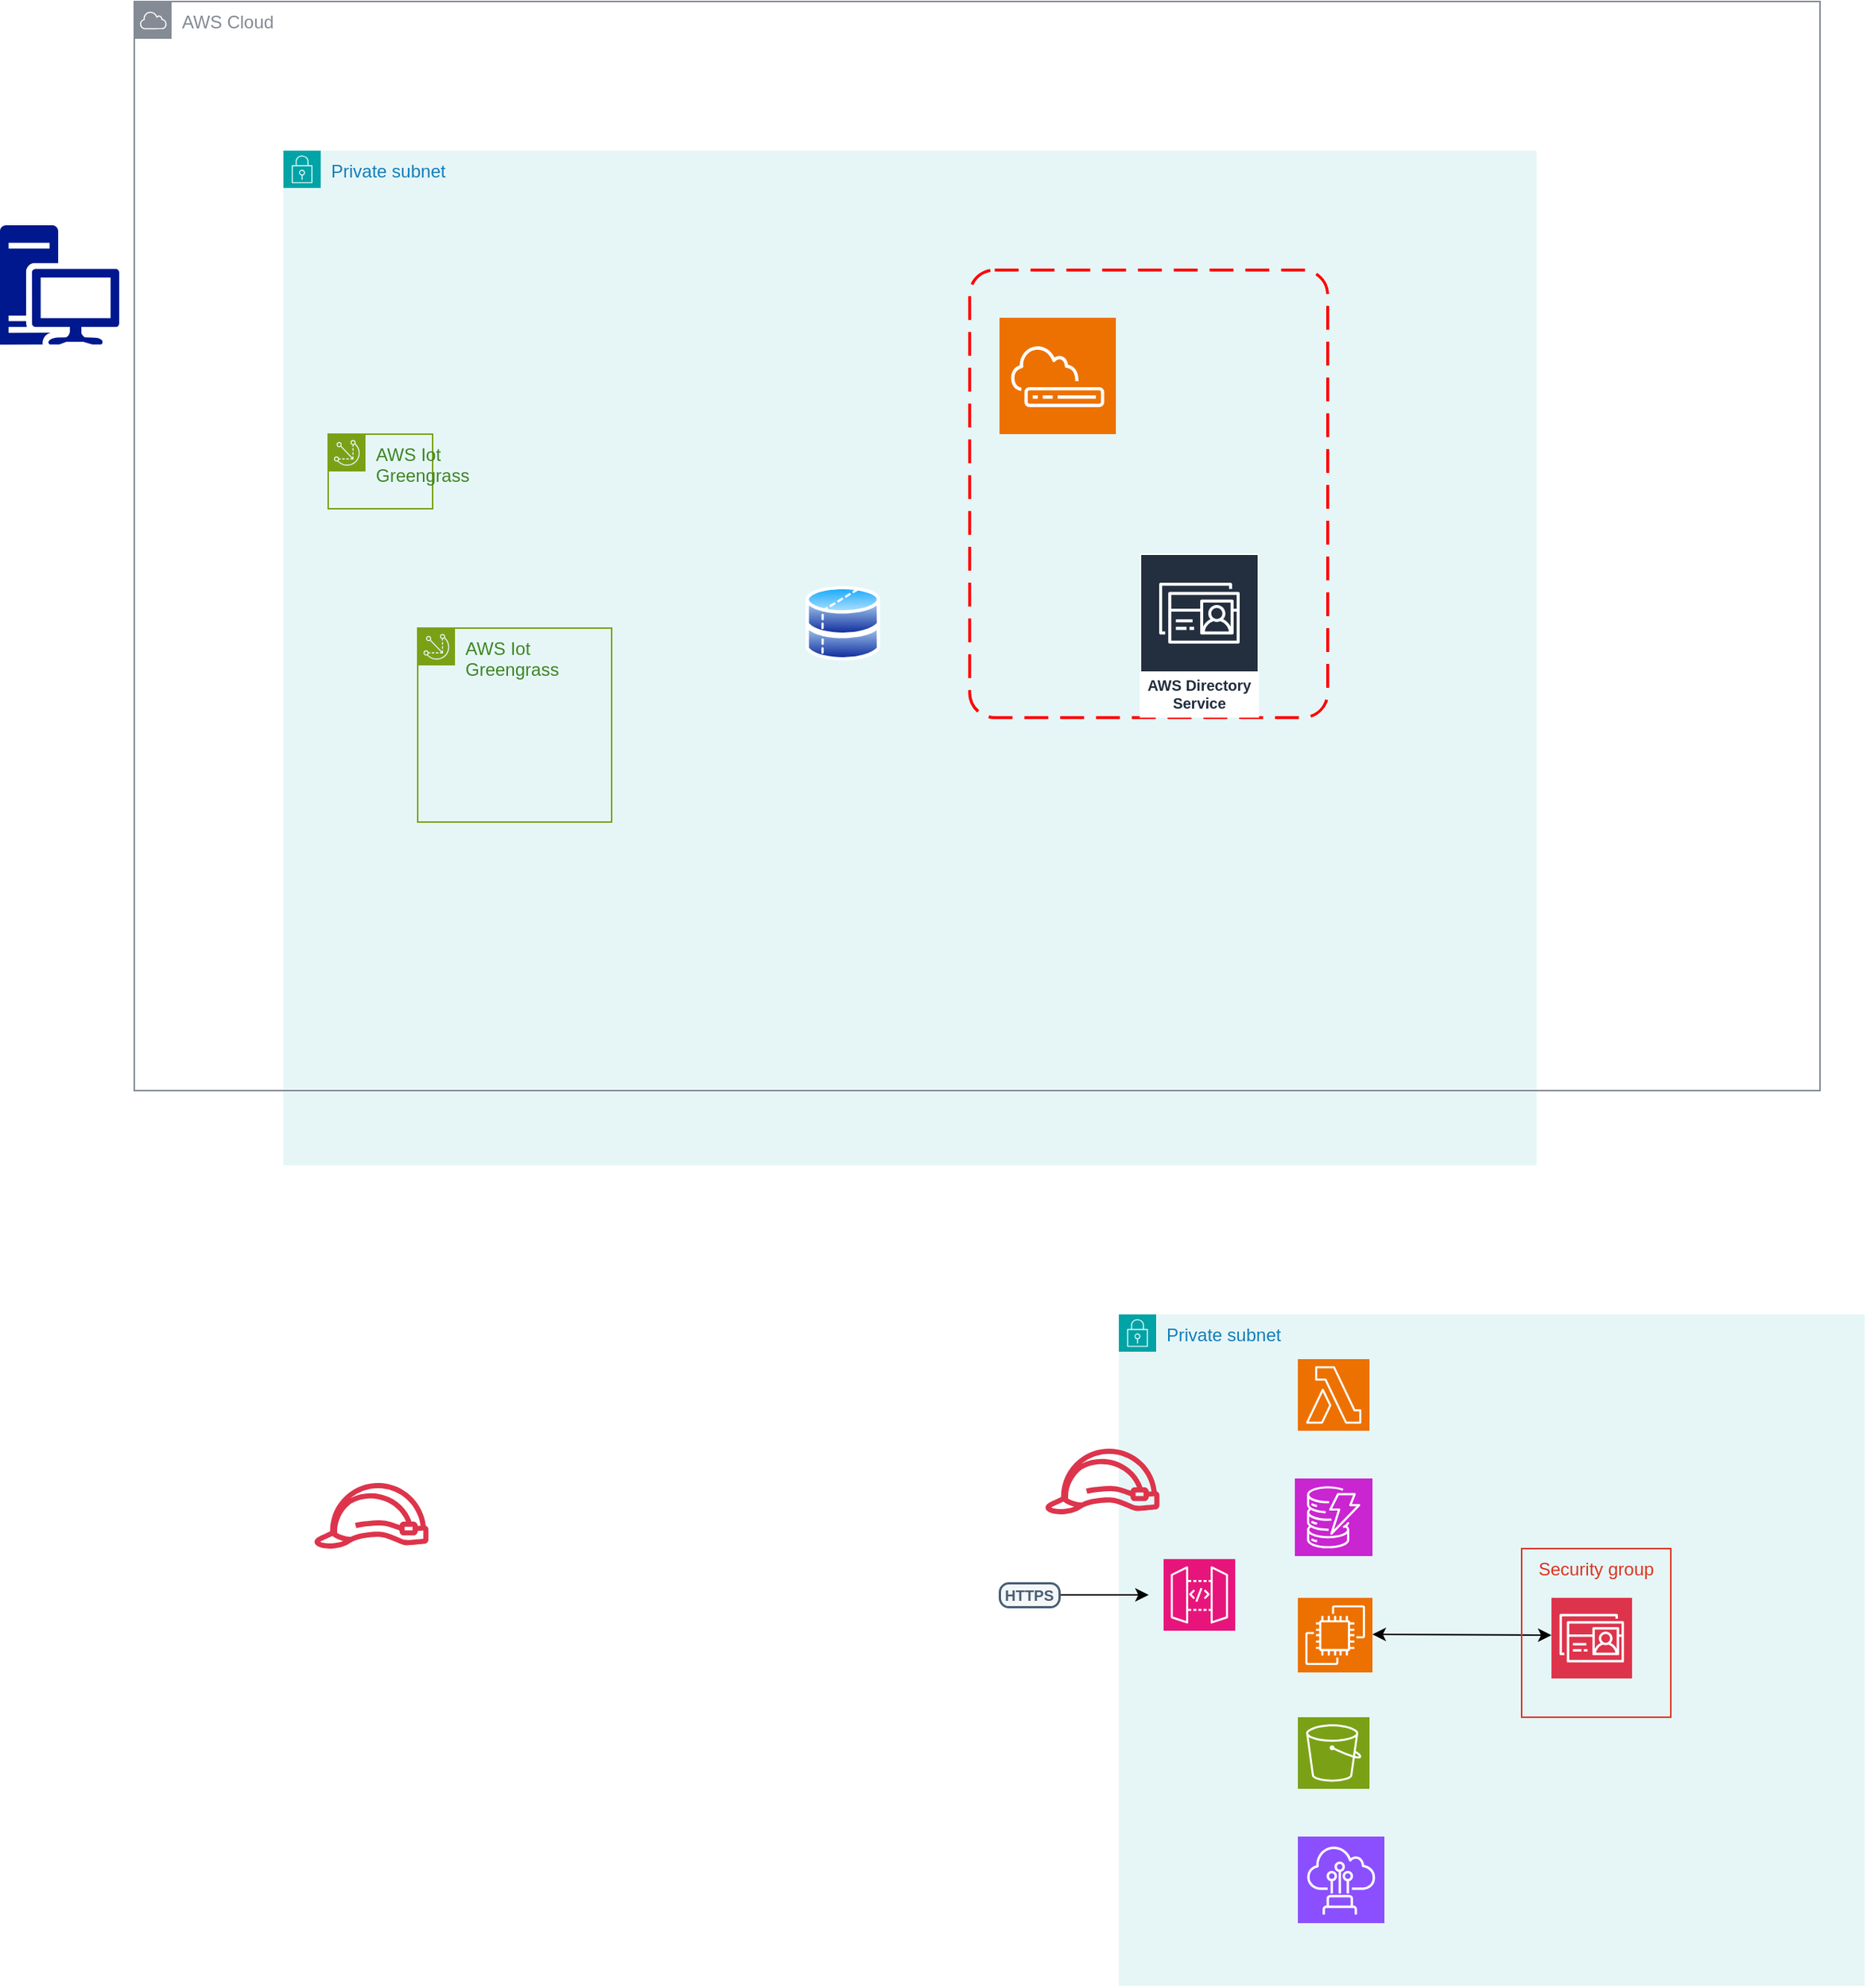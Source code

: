<mxfile version="28.0.4">
  <diagram name="Page-1" id="L-ZTnXURkHKv2uubeZ0x">
    <mxGraphModel dx="2065" dy="1676" grid="1" gridSize="10" guides="1" tooltips="1" connect="1" arrows="1" fold="1" page="1" pageScale="1" pageWidth="850" pageHeight="1100" math="0" shadow="0">
      <root>
        <mxCell id="0" />
        <mxCell id="1" parent="0" />
        <mxCell id="Rxi2usnhp1qSNVlFDy_F-10" value="Private subnet" style="points=[[0,0],[0.25,0],[0.5,0],[0.75,0],[1,0],[1,0.25],[1,0.5],[1,0.75],[1,1],[0.75,1],[0.5,1],[0.25,1],[0,1],[0,0.75],[0,0.5],[0,0.25]];outlineConnect=0;gradientColor=none;html=1;whiteSpace=wrap;fontSize=12;fontStyle=0;container=1;pointerEvents=0;collapsible=0;recursiveResize=0;shape=mxgraph.aws4.group;grIcon=mxgraph.aws4.group_security_group;grStroke=0;strokeColor=#00A4A6;fillColor=#E6F6F7;verticalAlign=top;align=left;spacingLeft=30;fontColor=#147EBA;dashed=0;" parent="1" vertex="1">
          <mxGeometry x="430" y="70" width="500" height="450" as="geometry" />
        </mxCell>
        <mxCell id="Rxi2usnhp1qSNVlFDy_F-14" value="" style="endArrow=blockThin;html=1;strokeColor=#475E75;bendable=1;rounded=0;endFill=1;endSize=4;strokeWidth=1.5;startSize=4;startArrow=none;startFill=0;exitX=1;exitY=0.5;exitDx=0;exitDy=0;" parent="Rxi2usnhp1qSNVlFDy_F-10" source="Rxi2usnhp1qSNVlFDy_F-12" edge="1">
          <mxGeometry relative="1" as="geometry">
            <mxPoint x="-67" y="187.5" as="targetPoint" />
            <mxPoint x="38" y="187.5" as="sourcePoint" />
          </mxGeometry>
        </mxCell>
        <mxCell id="Rxi2usnhp1qSNVlFDy_F-27" value="" style="edgeStyle=orthogonalEdgeStyle;rounded=0;orthogonalLoop=1;jettySize=auto;html=1;" parent="Rxi2usnhp1qSNVlFDy_F-10" source="Rxi2usnhp1qSNVlFDy_F-12" edge="1">
          <mxGeometry relative="1" as="geometry">
            <mxPoint x="20" y="188" as="targetPoint" />
          </mxGeometry>
        </mxCell>
        <mxCell id="Rxi2usnhp1qSNVlFDy_F-12" value="HTTPS" style="rounded=1;whiteSpace=wrap;html=1;arcSize=38;strokeColor=#475E75;fillColor=#F5F6F7;strokeWidth=1.5;fontColor=#475E75;fontStyle=1;fontSize=10;" parent="Rxi2usnhp1qSNVlFDy_F-10" vertex="1">
          <mxGeometry x="-80" y="180" width="40" height="16" as="geometry" />
        </mxCell>
        <mxCell id="Rxi2usnhp1qSNVlFDy_F-20" value="" style="sketch=0;points=[[0,0,0],[0.25,0,0],[0.5,0,0],[0.75,0,0],[1,0,0],[0,1,0],[0.25,1,0],[0.5,1,0],[0.75,1,0],[1,1,0],[0,0.25,0],[0,0.5,0],[0,0.75,0],[1,0.25,0],[1,0.5,0],[1,0.75,0]];outlineConnect=0;fontColor=#232F3E;fillColor=#E7157B;strokeColor=#ffffff;dashed=0;verticalLabelPosition=bottom;verticalAlign=top;align=center;html=1;fontSize=12;fontStyle=0;aspect=fixed;shape=mxgraph.aws4.resourceIcon;resIcon=mxgraph.aws4.api_gateway;" parent="Rxi2usnhp1qSNVlFDy_F-10" vertex="1">
          <mxGeometry x="30" y="164" width="48" height="48" as="geometry" />
        </mxCell>
        <mxCell id="Rxi2usnhp1qSNVlFDy_F-28" value="" style="sketch=0;points=[[0,0,0],[0.25,0,0],[0.5,0,0],[0.75,0,0],[1,0,0],[0,1,0],[0.25,1,0],[0.5,1,0],[0.75,1,0],[1,1,0],[0,0.25,0],[0,0.5,0],[0,0.75,0],[1,0.25,0],[1,0.5,0],[1,0.75,0]];outlineConnect=0;fontColor=#232F3E;fillColor=#ED7100;strokeColor=#ffffff;dashed=0;verticalLabelPosition=bottom;verticalAlign=top;align=center;html=1;fontSize=12;fontStyle=0;aspect=fixed;shape=mxgraph.aws4.resourceIcon;resIcon=mxgraph.aws4.lambda;" parent="Rxi2usnhp1qSNVlFDy_F-10" vertex="1">
          <mxGeometry x="120" y="30" width="48" height="48" as="geometry" />
        </mxCell>
        <mxCell id="Rxi2usnhp1qSNVlFDy_F-29" value="" style="sketch=0;points=[[0,0,0],[0.25,0,0],[0.5,0,0],[0.75,0,0],[1,0,0],[0,1,0],[0.25,1,0],[0.5,1,0],[0.75,1,0],[1,1,0],[0,0.25,0],[0,0.5,0],[0,0.75,0],[1,0.25,0],[1,0.5,0],[1,0.75,0]];outlineConnect=0;fontColor=#232F3E;fillColor=#C925D1;strokeColor=#ffffff;dashed=0;verticalLabelPosition=bottom;verticalAlign=top;align=center;html=1;fontSize=12;fontStyle=0;aspect=fixed;shape=mxgraph.aws4.resourceIcon;resIcon=mxgraph.aws4.dynamodb;" parent="Rxi2usnhp1qSNVlFDy_F-10" vertex="1">
          <mxGeometry x="118" y="110" width="52" height="52" as="geometry" />
        </mxCell>
        <mxCell id="Rxi2usnhp1qSNVlFDy_F-30" value="" style="sketch=0;points=[[0,0,0],[0.25,0,0],[0.5,0,0],[0.75,0,0],[1,0,0],[0,1,0],[0.25,1,0],[0.5,1,0],[0.75,1,0],[1,1,0],[0,0.25,0],[0,0.5,0],[0,0.75,0],[1,0.25,0],[1,0.5,0],[1,0.75,0]];outlineConnect=0;fontColor=#232F3E;fillColor=#ED7100;strokeColor=#ffffff;dashed=0;verticalLabelPosition=bottom;verticalAlign=top;align=center;html=1;fontSize=12;fontStyle=0;aspect=fixed;shape=mxgraph.aws4.resourceIcon;resIcon=mxgraph.aws4.ec2;" parent="Rxi2usnhp1qSNVlFDy_F-10" vertex="1">
          <mxGeometry x="120" y="190" width="50" height="50" as="geometry" />
        </mxCell>
        <mxCell id="Rxi2usnhp1qSNVlFDy_F-31" value="" style="sketch=0;points=[[0,0,0],[0.25,0,0],[0.5,0,0],[0.75,0,0],[1,0,0],[0,1,0],[0.25,1,0],[0.5,1,0],[0.75,1,0],[1,1,0],[0,0.25,0],[0,0.5,0],[0,0.75,0],[1,0.25,0],[1,0.5,0],[1,0.75,0]];outlineConnect=0;fontColor=#232F3E;fillColor=#7AA116;strokeColor=#ffffff;dashed=0;verticalLabelPosition=bottom;verticalAlign=top;align=center;html=1;fontSize=12;fontStyle=0;aspect=fixed;shape=mxgraph.aws4.resourceIcon;resIcon=mxgraph.aws4.s3;" parent="Rxi2usnhp1qSNVlFDy_F-10" vertex="1">
          <mxGeometry x="120" y="270" width="48" height="48" as="geometry" />
        </mxCell>
        <mxCell id="Rxi2usnhp1qSNVlFDy_F-32" value="" style="sketch=0;points=[[0,0,0],[0.25,0,0],[0.5,0,0],[0.75,0,0],[1,0,0],[0,1,0],[0.25,1,0],[0.5,1,0],[0.75,1,0],[1,1,0],[0,0.25,0],[0,0.5,0],[0,0.75,0],[1,0.25,0],[1,0.5,0],[1,0.75,0]];outlineConnect=0;fontColor=#232F3E;fillColor=#8C4FFF;strokeColor=#ffffff;dashed=0;verticalLabelPosition=bottom;verticalAlign=top;align=center;html=1;fontSize=12;fontStyle=0;aspect=fixed;shape=mxgraph.aws4.resourceIcon;resIcon=mxgraph.aws4.direct_connect;" parent="Rxi2usnhp1qSNVlFDy_F-10" vertex="1">
          <mxGeometry x="120" y="350" width="58" height="58" as="geometry" />
        </mxCell>
        <mxCell id="Rxi2usnhp1qSNVlFDy_F-34" value="" style="sketch=0;points=[[0,0,0],[0.25,0,0],[0.5,0,0],[0.75,0,0],[1,0,0],[0,1,0],[0.25,1,0],[0.5,1,0],[0.75,1,0],[1,1,0],[0,0.25,0],[0,0.5,0],[0,0.75,0],[1,0.25,0],[1,0.5,0],[1,0.75,0]];outlineConnect=0;fontColor=#232F3E;fillColor=#DD344C;strokeColor=#ffffff;dashed=0;verticalLabelPosition=bottom;verticalAlign=top;align=center;html=1;fontSize=12;fontStyle=0;aspect=fixed;shape=mxgraph.aws4.resourceIcon;resIcon=mxgraph.aws4.directory_service;" parent="Rxi2usnhp1qSNVlFDy_F-10" vertex="1">
          <mxGeometry x="290" y="190" width="54" height="54" as="geometry" />
        </mxCell>
        <mxCell id="Rxi2usnhp1qSNVlFDy_F-38" value="" style="endArrow=classic;startArrow=classic;html=1;rounded=0;exitX=1;exitY=0.5;exitDx=0;exitDy=0;exitPerimeter=0;" parent="Rxi2usnhp1qSNVlFDy_F-10" edge="1">
          <mxGeometry width="50" height="50" relative="1" as="geometry">
            <mxPoint x="170" y="214.5" as="sourcePoint" />
            <mxPoint x="290" y="215" as="targetPoint" />
            <Array as="points" />
          </mxGeometry>
        </mxCell>
        <mxCell id="Rxi2usnhp1qSNVlFDy_F-42" value="" style="sketch=0;outlineConnect=0;fontColor=#232F3E;gradientColor=none;fillColor=#DD344C;strokeColor=none;dashed=0;verticalLabelPosition=bottom;verticalAlign=top;align=center;html=1;fontSize=12;fontStyle=0;aspect=fixed;pointerEvents=1;shape=mxgraph.aws4.role;" parent="1" vertex="1">
          <mxGeometry x="380" y="160" width="78" height="44" as="geometry" />
        </mxCell>
        <mxCell id="Rxi2usnhp1qSNVlFDy_F-43" value="" style="sketch=0;outlineConnect=0;fontColor=#232F3E;gradientColor=none;fillColor=#DD344C;strokeColor=none;dashed=0;verticalLabelPosition=bottom;verticalAlign=top;align=center;html=1;fontSize=12;fontStyle=0;aspect=fixed;pointerEvents=1;shape=mxgraph.aws4.role;" parent="1" vertex="1">
          <mxGeometry x="-110" y="183" width="78" height="44" as="geometry" />
        </mxCell>
        <mxCell id="Rxi2usnhp1qSNVlFDy_F-44" value="Security group" style="fillColor=none;strokeColor=#DD3522;verticalAlign=top;fontStyle=0;fontColor=#DD3522;whiteSpace=wrap;html=1;" parent="1" vertex="1">
          <mxGeometry x="700" y="227" width="100" height="113" as="geometry" />
        </mxCell>
        <mxCell id="ezl-Rs8Sh3dO4E1CpPTI-4" value="Private subnet" style="points=[[0,0],[0.25,0],[0.5,0],[0.75,0],[1,0],[1,0.25],[1,0.5],[1,0.75],[1,1],[0.75,1],[0.5,1],[0.25,1],[0,1],[0,0.75],[0,0.5],[0,0.25]];outlineConnect=0;gradientColor=none;html=1;whiteSpace=wrap;fontSize=12;fontStyle=0;container=1;pointerEvents=0;collapsible=0;recursiveResize=0;shape=mxgraph.aws4.group;grIcon=mxgraph.aws4.group_security_group;grStroke=0;strokeColor=#00A4A6;fillColor=#E6F6F7;verticalAlign=top;align=left;spacingLeft=30;fontColor=#147EBA;dashed=0;" vertex="1" parent="1">
          <mxGeometry x="-130" y="-710" width="840" height="680" as="geometry" />
        </mxCell>
        <mxCell id="ezl-Rs8Sh3dO4E1CpPTI-9" value="AWS Iot&#xa;Greengrass" style="points=[[0,0],[0.25,0],[0.5,0],[0.75,0],[1,0],[1,0.25],[1,0.5],[1,0.75],[1,1],[0.75,1],[0.5,1],[0.25,1],[0,1],[0,0.75],[0,0.5],[0,0.25]];outlineConnect=0;gradientColor=none;html=1;whiteSpace=wrap;fontSize=12;fontStyle=0;container=1;pointerEvents=0;collapsible=0;recursiveResize=0;shape=mxgraph.aws4.group;grIcon=mxgraph.aws4.group_iot_greengrass;strokeColor=#7AA116;fillColor=none;verticalAlign=top;align=left;spacingLeft=30;fontColor=#3F8624;dashed=0;" vertex="1" parent="ezl-Rs8Sh3dO4E1CpPTI-4">
          <mxGeometry x="30" y="190" width="70" height="50" as="geometry" />
        </mxCell>
        <mxCell id="ezl-Rs8Sh3dO4E1CpPTI-8" value="" style="rounded=1;arcSize=7;dashed=1;strokeColor=#ff0000;fillColor=none;gradientColor=none;dashPattern=8 4;strokeWidth=2;" vertex="1" parent="ezl-Rs8Sh3dO4E1CpPTI-4">
          <mxGeometry x="460" y="80" width="240" height="300" as="geometry" />
        </mxCell>
        <mxCell id="ezl-Rs8Sh3dO4E1CpPTI-10" value="AWS Directory Service" style="sketch=0;outlineConnect=0;fontColor=#232F3E;gradientColor=none;strokeColor=#ffffff;fillColor=#232F3E;dashed=0;verticalLabelPosition=middle;verticalAlign=bottom;align=center;html=1;whiteSpace=wrap;fontSize=10;fontStyle=1;spacing=3;shape=mxgraph.aws4.productIcon;prIcon=mxgraph.aws4.directory_service;" vertex="1" parent="ezl-Rs8Sh3dO4E1CpPTI-4">
          <mxGeometry x="574" y="270" width="80" height="110" as="geometry" />
        </mxCell>
        <mxCell id="ezl-Rs8Sh3dO4E1CpPTI-11" value="" style="sketch=0;points=[[0,0,0],[0.25,0,0],[0.5,0,0],[0.75,0,0],[1,0,0],[0,1,0],[0.25,1,0],[0.5,1,0],[0.75,1,0],[1,1,0],[0,0.25,0],[0,0.5,0],[0,0.75,0],[1,0.25,0],[1,0.5,0],[1,0.75,0]];outlineConnect=0;fontColor=#232F3E;fillColor=#ED7100;strokeColor=#ffffff;dashed=0;verticalLabelPosition=bottom;verticalAlign=top;align=center;html=1;fontSize=12;fontStyle=0;aspect=fixed;shape=mxgraph.aws4.resourceIcon;resIcon=mxgraph.aws4.outposts_1u_and_2u_servers;" vertex="1" parent="ezl-Rs8Sh3dO4E1CpPTI-4">
          <mxGeometry x="480" y="112" width="78" height="78" as="geometry" />
        </mxCell>
        <mxCell id="ezl-Rs8Sh3dO4E1CpPTI-13" value="" style="image;aspect=fixed;perimeter=ellipsePerimeter;html=1;align=center;shadow=0;dashed=0;spacingTop=3;image=img/lib/active_directory/database_partition_2.svg;" vertex="1" parent="ezl-Rs8Sh3dO4E1CpPTI-4">
          <mxGeometry x="350" y="306.5" width="50" height="37" as="geometry" />
        </mxCell>
        <mxCell id="ezl-Rs8Sh3dO4E1CpPTI-12" value="" style="image;aspect=fixed;perimeter=ellipsePerimeter;html=1;align=center;shadow=0;dashed=0;spacingTop=3;image=img/lib/active_directory/database_partition_2.svg;" vertex="1" parent="ezl-Rs8Sh3dO4E1CpPTI-4">
          <mxGeometry x="350" y="290" width="50" height="37" as="geometry" />
        </mxCell>
        <mxCell id="ezl-Rs8Sh3dO4E1CpPTI-14" value="AWS Iot&#xa;Greengrass" style="points=[[0,0],[0.25,0],[0.5,0],[0.75,0],[1,0],[1,0.25],[1,0.5],[1,0.75],[1,1],[0.75,1],[0.5,1],[0.25,1],[0,1],[0,0.75],[0,0.5],[0,0.25]];outlineConnect=0;gradientColor=none;html=1;whiteSpace=wrap;fontSize=12;fontStyle=0;container=1;pointerEvents=0;collapsible=0;recursiveResize=0;shape=mxgraph.aws4.group;grIcon=mxgraph.aws4.group_iot_greengrass;strokeColor=#7AA116;fillColor=none;verticalAlign=top;align=left;spacingLeft=30;fontColor=#3F8624;dashed=0;" vertex="1" parent="ezl-Rs8Sh3dO4E1CpPTI-4">
          <mxGeometry x="90" y="320" width="130" height="130" as="geometry" />
        </mxCell>
        <mxCell id="ezl-Rs8Sh3dO4E1CpPTI-3" value="" style="sketch=0;aspect=fixed;pointerEvents=1;shadow=0;dashed=0;html=1;strokeColor=none;labelPosition=center;verticalLabelPosition=bottom;verticalAlign=top;align=center;fillColor=#00188D;shape=mxgraph.mscae.enterprise.workstation_client" vertex="1" parent="1">
          <mxGeometry x="-320" y="-660" width="80" height="80" as="geometry" />
        </mxCell>
        <mxCell id="ezl-Rs8Sh3dO4E1CpPTI-1" value="AWS Cloud" style="sketch=0;outlineConnect=0;gradientColor=none;html=1;whiteSpace=wrap;fontSize=12;fontStyle=0;shape=mxgraph.aws4.group;grIcon=mxgraph.aws4.group_aws_cloud;strokeColor=#858B94;fillColor=none;verticalAlign=top;align=left;spacingLeft=30;fontColor=#858B94;dashed=0;" vertex="1" parent="1">
          <mxGeometry x="-230" y="-810" width="1130" height="730" as="geometry" />
        </mxCell>
      </root>
    </mxGraphModel>
  </diagram>
</mxfile>
